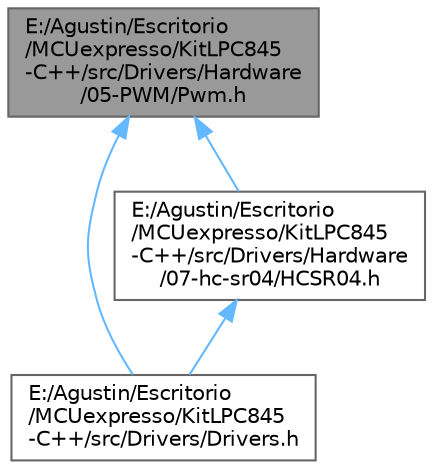 digraph "E:/Agustin/Escritorio/MCUexpresso/KitLPC845-C++/src/Drivers/Hardware/05-PWM/Pwm.h"
{
 // LATEX_PDF_SIZE
  bgcolor="transparent";
  edge [fontname=Helvetica,fontsize=10,labelfontname=Helvetica,labelfontsize=10];
  node [fontname=Helvetica,fontsize=10,shape=box,height=0.2,width=0.4];
  Node1 [id="Node000001",label="E:/Agustin/Escritorio\l/MCUexpresso/KitLPC845\l-C++/src/Drivers/Hardware\l/05-PWM/Pwm.h",height=0.2,width=0.4,color="gray40", fillcolor="grey60", style="filled", fontcolor="black",tooltip="Generador de PWM sin interrupción."];
  Node1 -> Node2 [id="edge4_Node000001_Node000002",dir="back",color="steelblue1",style="solid",tooltip=" "];
  Node2 [id="Node000002",label="E:/Agustin/Escritorio\l/MCUexpresso/KitLPC845\l-C++/src/Drivers/Drivers.h",height=0.2,width=0.4,color="grey40", fillcolor="white", style="filled",URL="$_drivers_8h.html",tooltip="Archivo Master con todos los includes de perifericos del Kit."];
  Node1 -> Node3 [id="edge5_Node000001_Node000003",dir="back",color="steelblue1",style="solid",tooltip=" "];
  Node3 [id="Node000003",label="E:/Agustin/Escritorio\l/MCUexpresso/KitLPC845\l-C++/src/Drivers/Hardware\l/07-hc-sr04/HCSR04.h",height=0.2,width=0.4,color="grey40", fillcolor="white", style="filled",URL="$_h_c_s_r04_8h.html",tooltip="Clase del sensor ultrasónico HCSR04."];
  Node3 -> Node2 [id="edge6_Node000003_Node000002",dir="back",color="steelblue1",style="solid",tooltip=" "];
}
